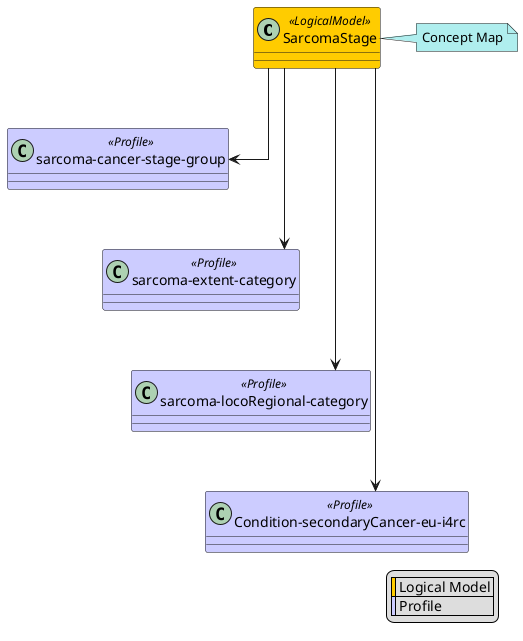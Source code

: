 @startuml
skinparam class {
    BackgroundColor<<LogicalModel>> #FFCC00
    BackgroundColor<<Profile>> #CCCCFF
}
skinparam linetype ortho
legend right
  | <#FFCC00> | Logical Model |
  | <#CCCCFF> | Profile |
endlegend
class "SarcomaStage" <<LogicalModel>> [[StructureDefinition-SarcomaStage.html]]
note right #PaleTurquoise [[ConceptMap-sarcomaStage2FHIR.html]]
Concept Map
endnote
class "sarcoma-cancer-stage-group" <<Profile>> [[StructureDefinition-sarcoma-cancer-stage-group.html]]
"SarcomaStage" --> "sarcoma-cancer-stage-group"
class "sarcoma-extent-category" <<Profile>> [[StructureDefinition-sarcoma-extent-category.html]]
"SarcomaStage" --> "sarcoma-extent-category"
"sarcoma-cancer-stage-group" -[hidden]-> "sarcoma-extent-category"
class "sarcoma-locoRegional-category" <<Profile>> [[StructureDefinition-sarcoma-locoRegional-category.html]]
"SarcomaStage" --> "sarcoma-locoRegional-category"
"sarcoma-extent-category" -[hidden]-> "sarcoma-locoRegional-category"
class "Condition-secondaryCancer-eu-i4rc" <<Profile>> [[StructureDefinition-Condition-secondaryCancer-eu-i4rc.html]]
"SarcomaStage" --> "Condition-secondaryCancer-eu-i4rc"
"sarcoma-locoRegional-category" -[hidden]-> "Condition-secondaryCancer-eu-i4rc"
@enduml
